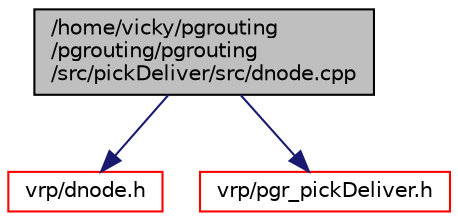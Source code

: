 digraph "/home/vicky/pgrouting/pgrouting/pgrouting/src/pickDeliver/src/dnode.cpp"
{
  edge [fontname="Helvetica",fontsize="10",labelfontname="Helvetica",labelfontsize="10"];
  node [fontname="Helvetica",fontsize="10",shape=record];
  Node0 [label="/home/vicky/pgrouting\l/pgrouting/pgrouting\l/src/pickDeliver/src/dnode.cpp",height=0.2,width=0.4,color="black", fillcolor="grey75", style="filled", fontcolor="black"];
  Node0 -> Node1 [color="midnightblue",fontsize="10",style="solid",fontname="Helvetica"];
  Node1 [label="vrp/dnode.h",height=0.2,width=0.4,color="red", fillcolor="white", style="filled",URL="$dnode_8h.html"];
  Node0 -> Node10 [color="midnightblue",fontsize="10",style="solid",fontname="Helvetica"];
  Node10 [label="vrp/pgr_pickDeliver.h",height=0.2,width=0.4,color="red", fillcolor="white", style="filled",URL="$pgr__pickDeliver_8h.html"];
}
